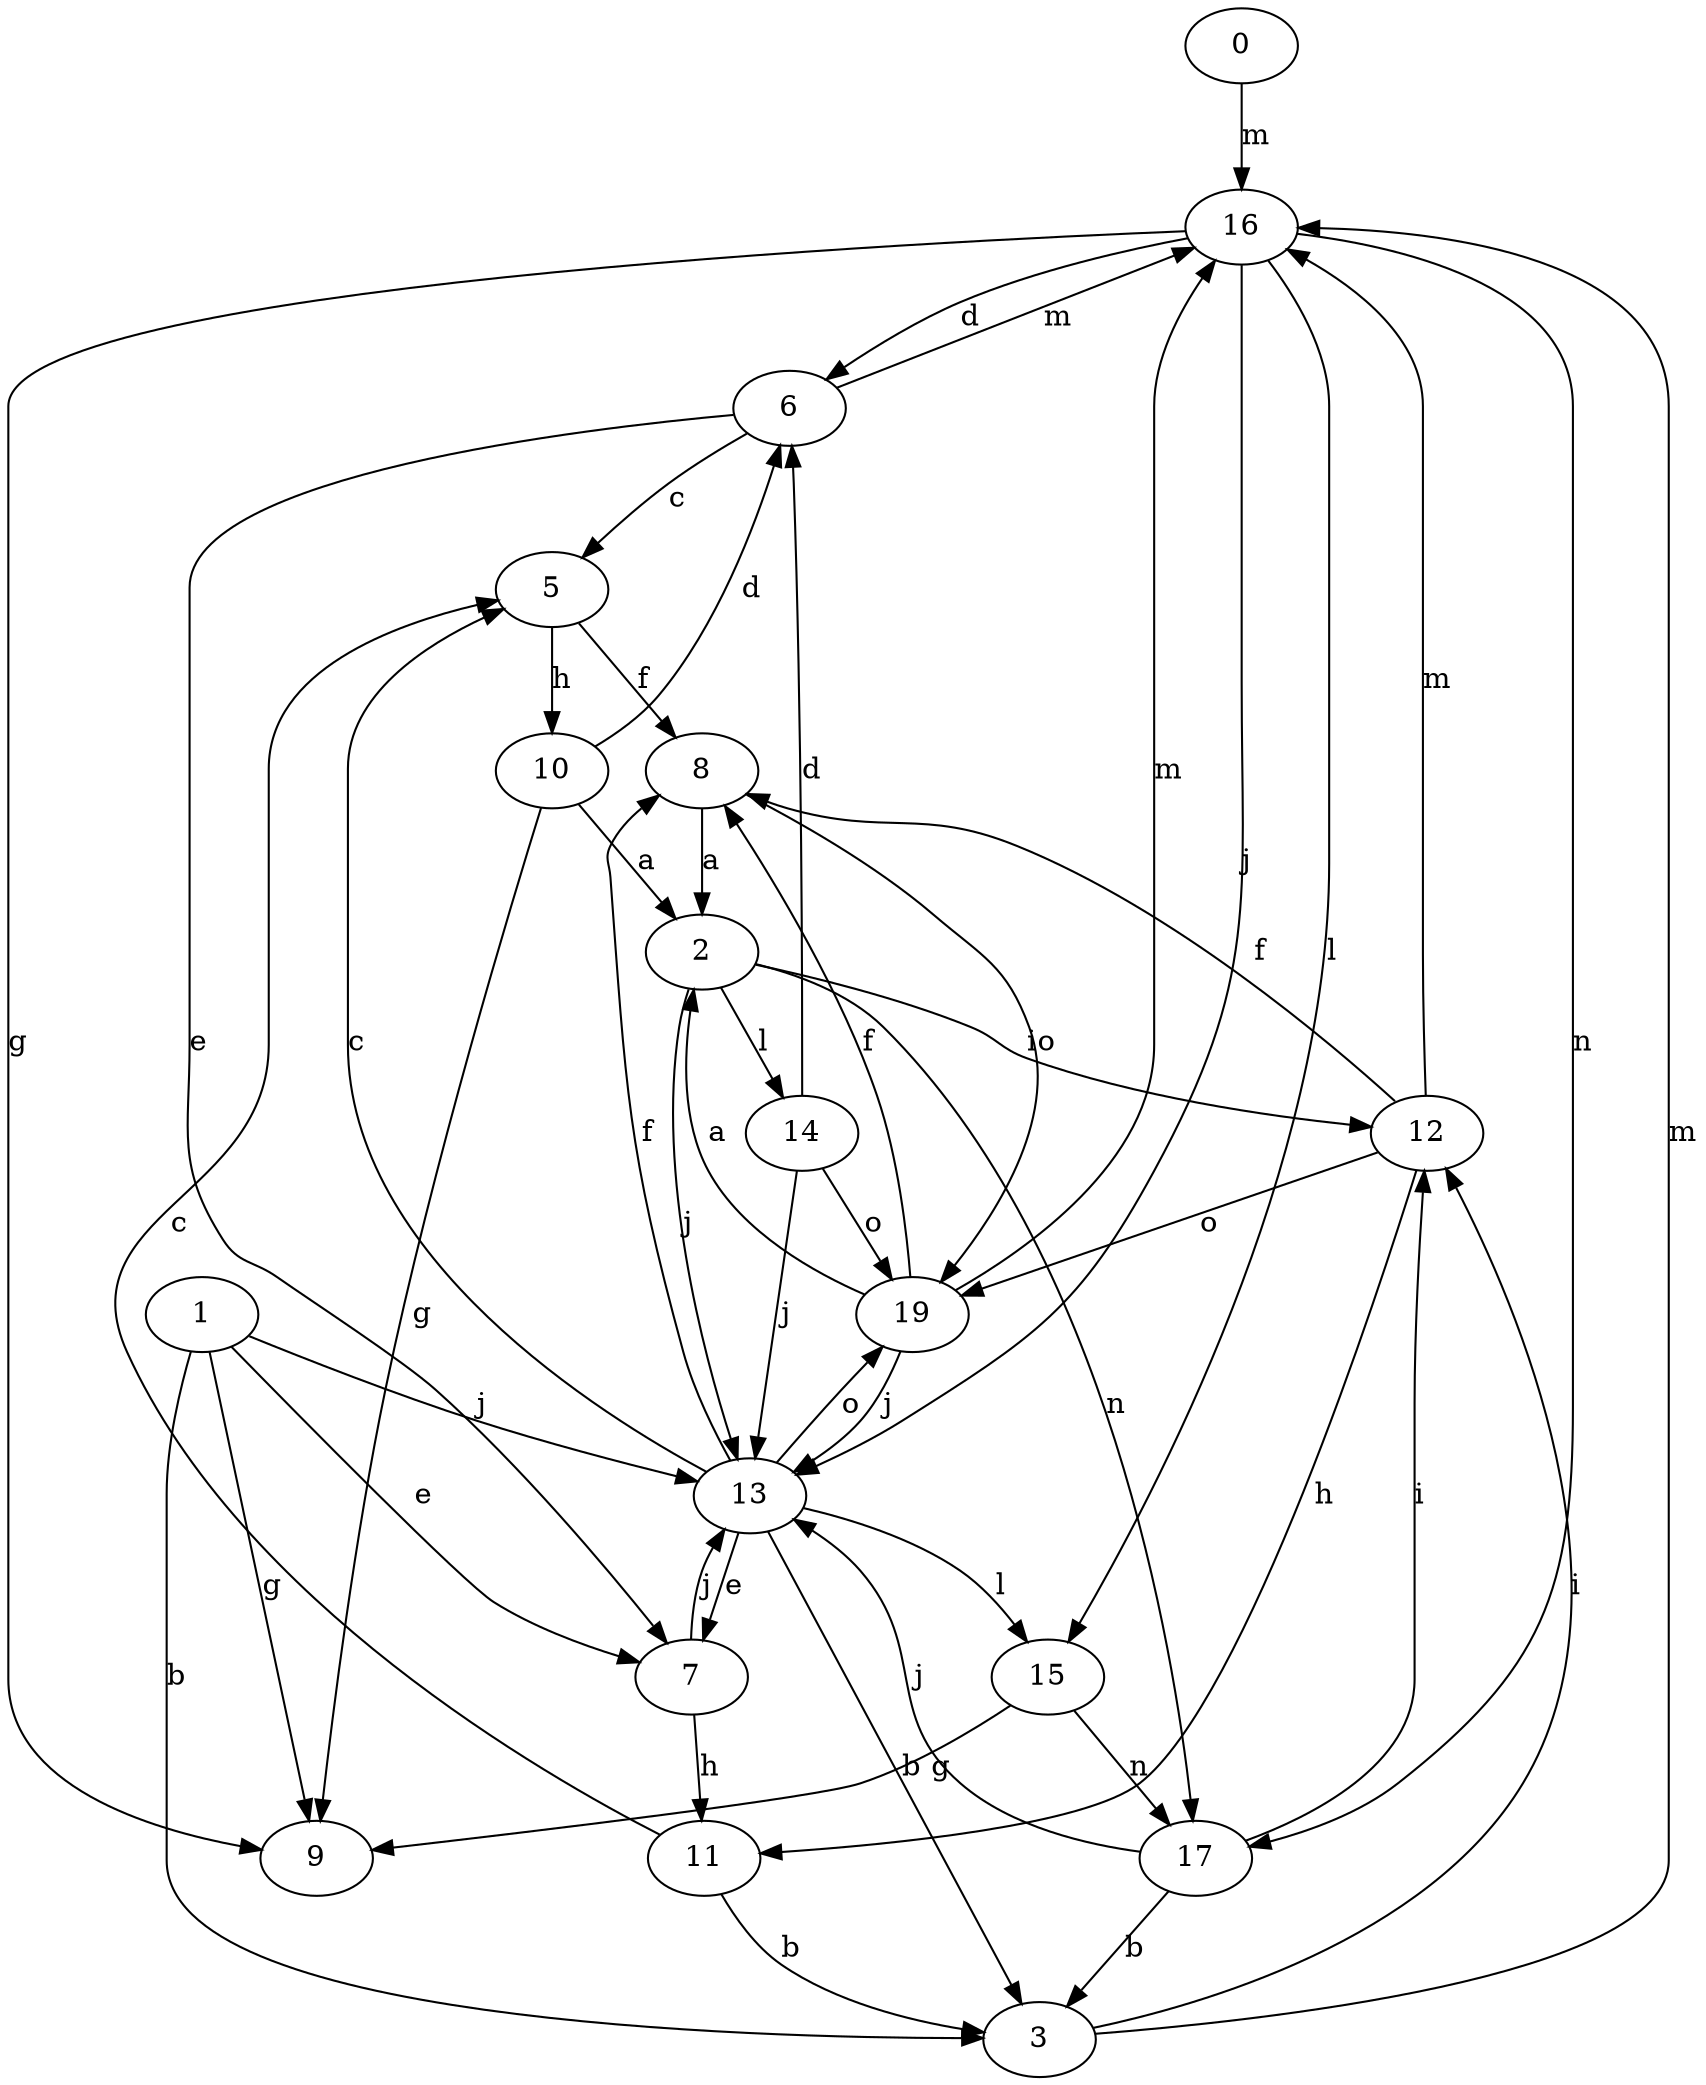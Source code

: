 strict digraph  {
0;
1;
2;
3;
5;
6;
7;
8;
9;
10;
11;
12;
13;
14;
15;
16;
17;
19;
0 -> 16  [label=m];
1 -> 3  [label=b];
1 -> 7  [label=e];
1 -> 9  [label=g];
1 -> 13  [label=j];
2 -> 12  [label=i];
2 -> 13  [label=j];
2 -> 14  [label=l];
2 -> 17  [label=n];
3 -> 12  [label=i];
3 -> 16  [label=m];
5 -> 8  [label=f];
5 -> 10  [label=h];
6 -> 5  [label=c];
6 -> 7  [label=e];
6 -> 16  [label=m];
7 -> 11  [label=h];
7 -> 13  [label=j];
8 -> 2  [label=a];
8 -> 19  [label=o];
10 -> 2  [label=a];
10 -> 6  [label=d];
10 -> 9  [label=g];
11 -> 3  [label=b];
11 -> 5  [label=c];
12 -> 8  [label=f];
12 -> 11  [label=h];
12 -> 16  [label=m];
12 -> 19  [label=o];
13 -> 3  [label=b];
13 -> 5  [label=c];
13 -> 7  [label=e];
13 -> 8  [label=f];
13 -> 15  [label=l];
13 -> 19  [label=o];
14 -> 6  [label=d];
14 -> 13  [label=j];
14 -> 19  [label=o];
15 -> 9  [label=g];
15 -> 17  [label=n];
16 -> 6  [label=d];
16 -> 9  [label=g];
16 -> 13  [label=j];
16 -> 15  [label=l];
16 -> 17  [label=n];
17 -> 3  [label=b];
17 -> 12  [label=i];
17 -> 13  [label=j];
19 -> 2  [label=a];
19 -> 8  [label=f];
19 -> 13  [label=j];
19 -> 16  [label=m];
}
